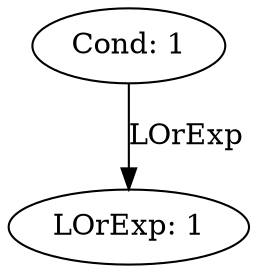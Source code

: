 digraph {
    0 [ label = "Cond: 1" ]
    1 [ label = "LOrExp: 1" ]
    0 -> 1 [ label = "LOrExp" ]
}

